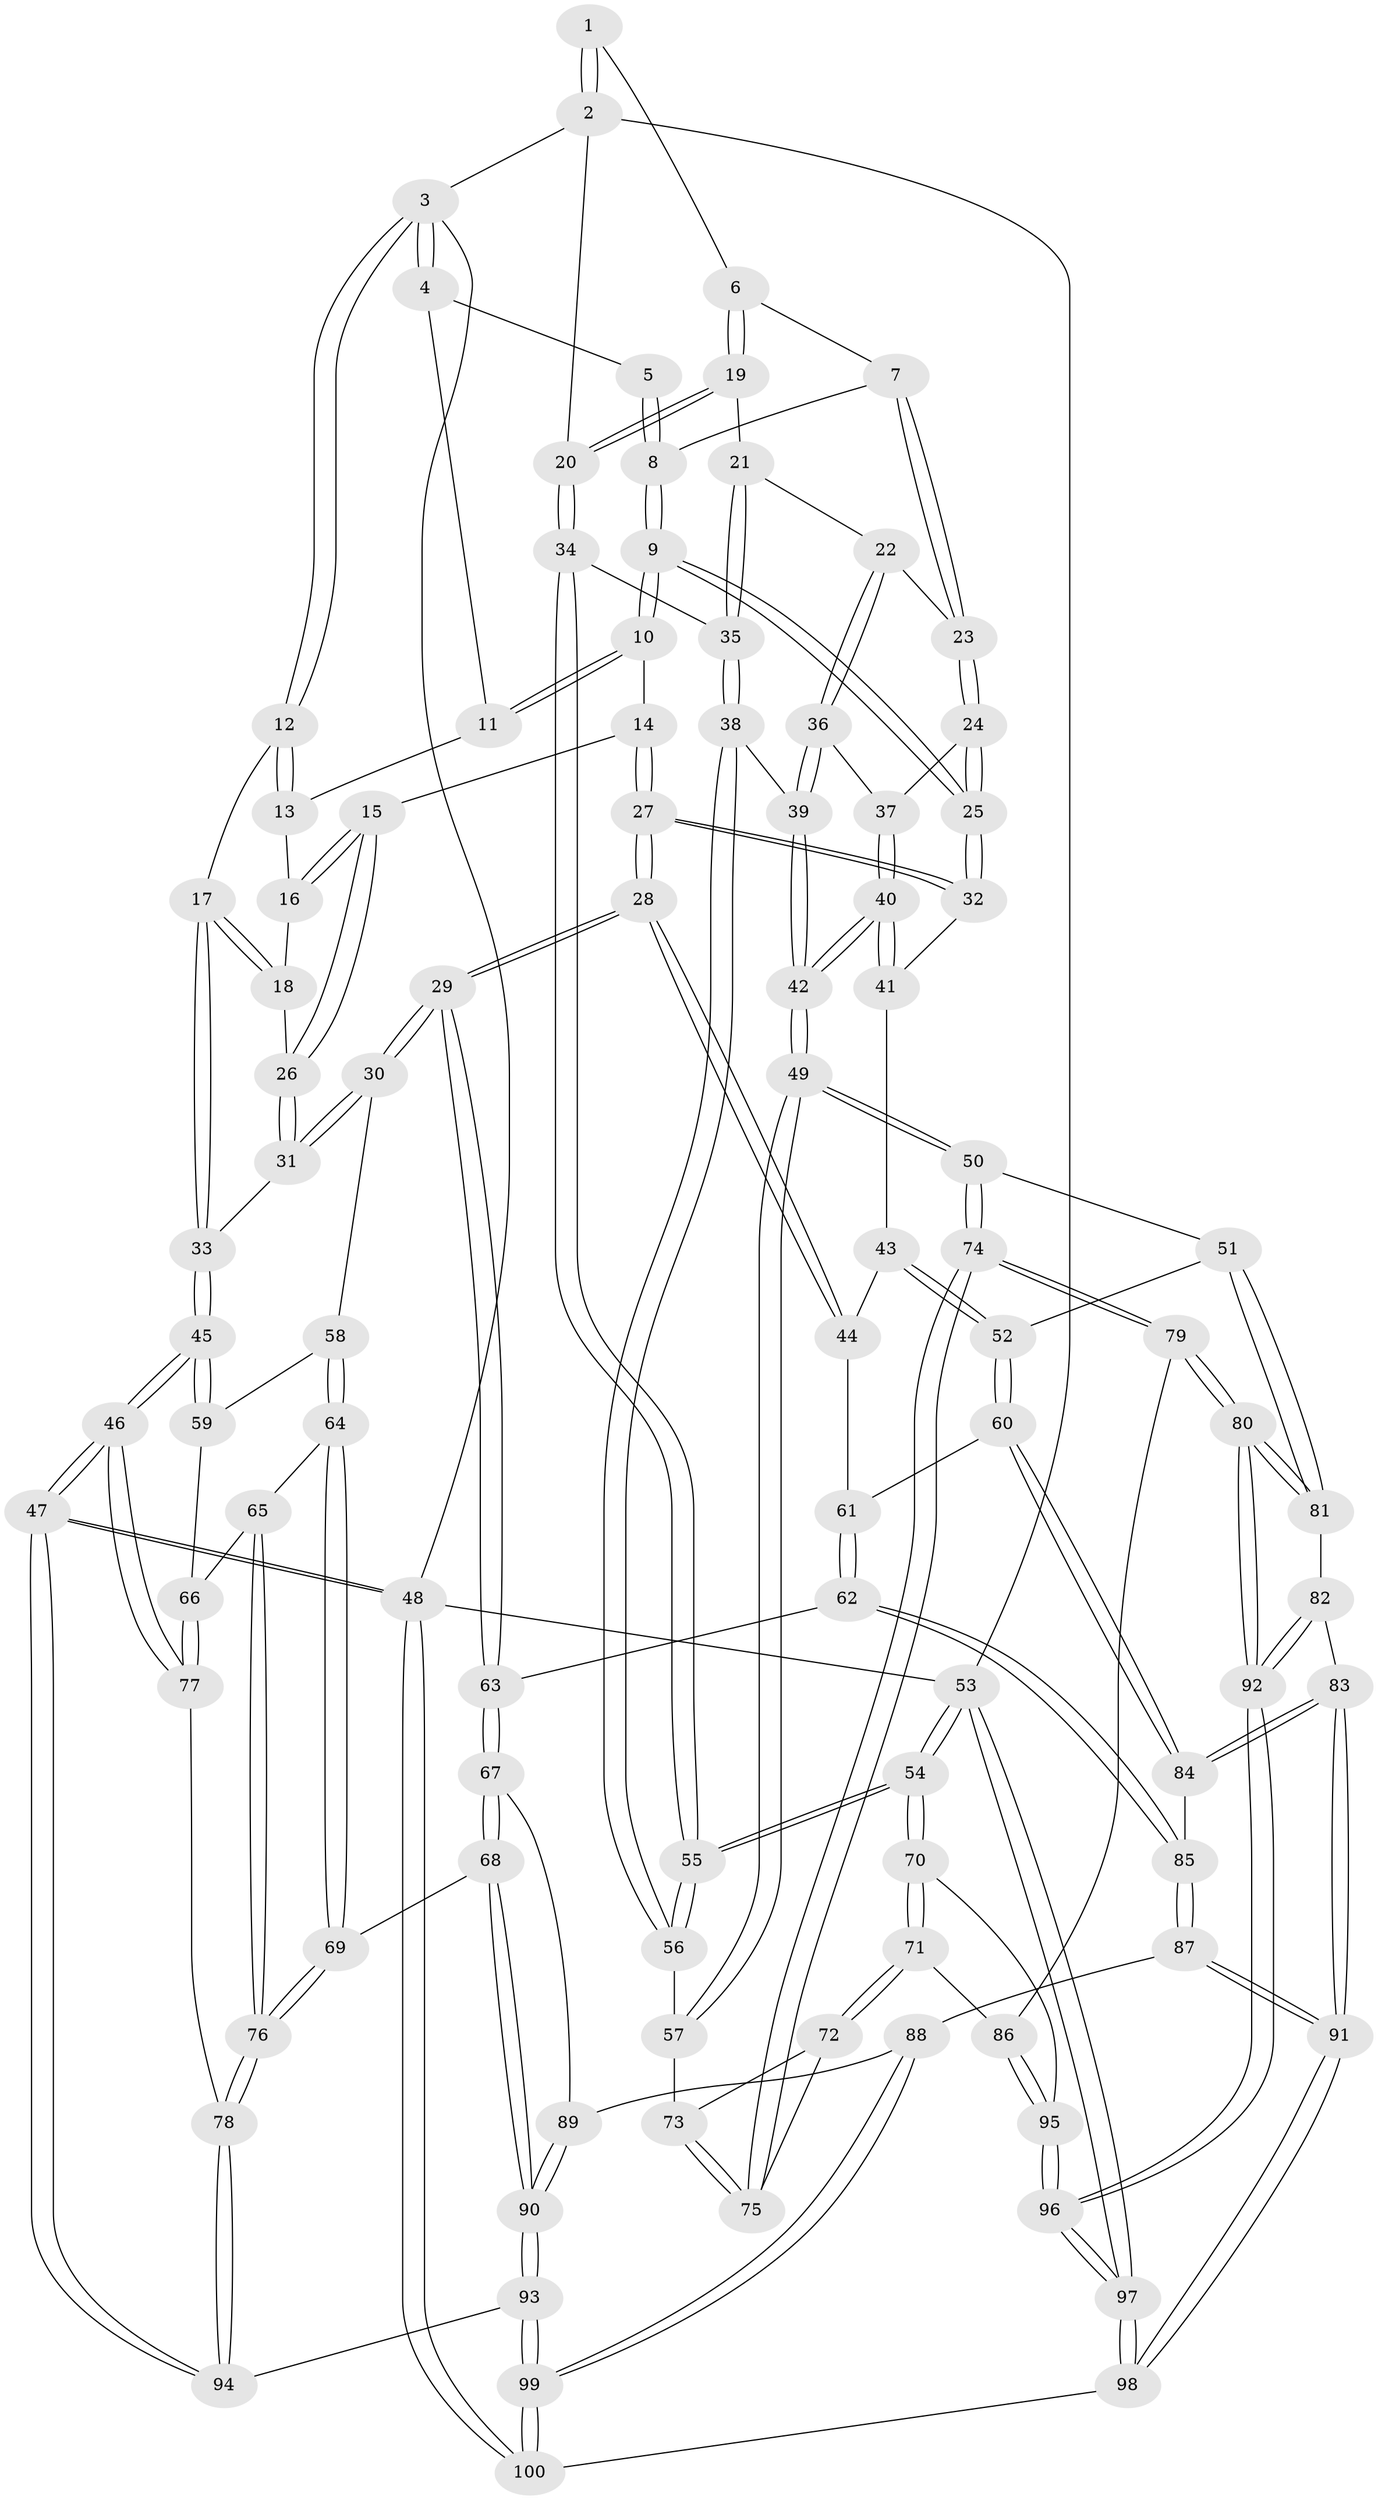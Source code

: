 // coarse degree distribution, {4: 0.5245901639344263, 3: 0.45901639344262296, 2: 0.01639344262295082}
// Generated by graph-tools (version 1.1) at 2025/38/03/04/25 23:38:36]
// undirected, 100 vertices, 247 edges
graph export_dot {
  node [color=gray90,style=filled];
  1 [pos="+0.6356587414421434+0"];
  2 [pos="+1+0"];
  3 [pos="+0+0"];
  4 [pos="+0.31159401766600364+0"];
  5 [pos="+0.5363177267700205+0"];
  6 [pos="+0.6603529105396495+0.1296571442010109"];
  7 [pos="+0.652210346773918+0.14265390770950512"];
  8 [pos="+0.5039535949040224+0.13566018631320834"];
  9 [pos="+0.42628899453569696+0.2071444428406336"];
  10 [pos="+0.39179077001650553+0.1909338424348198"];
  11 [pos="+0.286699595480904+0.015371921298346577"];
  12 [pos="+0+0"];
  13 [pos="+0.21037758408590618+0.06979870889051194"];
  14 [pos="+0.24705155608235024+0.24417815736118414"];
  15 [pos="+0.20794947839909575+0.24195356953523312"];
  16 [pos="+0.16809604394911054+0.13730988656059298"];
  17 [pos="+0+0.03628063047885059"];
  18 [pos="+0+0.14258629167463674"];
  19 [pos="+1+0"];
  20 [pos="+1+0"];
  21 [pos="+0.83949123228778+0.2593699814813278"];
  22 [pos="+0.7554720547805216+0.2866532223660635"];
  23 [pos="+0.6752222661265274+0.2051057819833886"];
  24 [pos="+0.5031852662967109+0.31411914769151317"];
  25 [pos="+0.4603978046463883+0.308456436231777"];
  26 [pos="+0.1567498215002607+0.2858848450056143"];
  27 [pos="+0.3091973699967745+0.46732622395548135"];
  28 [pos="+0.2952297826364667+0.4894087576476231"];
  29 [pos="+0.2687712360957298+0.5058944649027326"];
  30 [pos="+0.18503485969019132+0.49914350907020444"];
  31 [pos="+0.11514898090137343+0.380114546263824"];
  32 [pos="+0.4514908766806273+0.3281592333279904"];
  33 [pos="+0+0.273545351279165"];
  34 [pos="+1+0.3284901590530254"];
  35 [pos="+0.9133896574877065+0.40414605415587784"];
  36 [pos="+0.7305475311859343+0.32925823807635196"];
  37 [pos="+0.5765914096261777+0.34639687999801616"];
  38 [pos="+0.8759097716996899+0.503254676595165"];
  39 [pos="+0.7358275110421822+0.45973000716708284"];
  40 [pos="+0.6265523115561475+0.49008271000168085"];
  41 [pos="+0.5273752286621454+0.4858297385391808"];
  42 [pos="+0.667882839782667+0.5148030141089928"];
  43 [pos="+0.5123961848285481+0.5063243514993205"];
  44 [pos="+0.44780522615082025+0.5493445547253668"];
  45 [pos="+0+0.5493901947122934"];
  46 [pos="+0+0.7539527862904495"];
  47 [pos="+0+1"];
  48 [pos="+0+1"];
  49 [pos="+0.660441286935643+0.5954507474537947"];
  50 [pos="+0.6471506334920749+0.6397510755031774"];
  51 [pos="+0.6342476302047412+0.6471975729687203"];
  52 [pos="+0.5943243044401936+0.6581519497975765"];
  53 [pos="+1+1"];
  54 [pos="+1+0.9259192125881649"];
  55 [pos="+1+0.6237013929498861"];
  56 [pos="+0.9031603711579135+0.5560803027125607"];
  57 [pos="+0.8852594550996216+0.5799592487452281"];
  58 [pos="+0.1595695991209785+0.5224287740054907"];
  59 [pos="+0.11703538011320129+0.5399310170017835"];
  60 [pos="+0.5917252879175383+0.6593569991347402"];
  61 [pos="+0.4675814479704727+0.5938313120619775"];
  62 [pos="+0.38420306327478376+0.7187478318141481"];
  63 [pos="+0.31949645148720573+0.680081697808989"];
  64 [pos="+0.15459515821573178+0.6477915085691948"];
  65 [pos="+0.09089688188657029+0.6893211731233867"];
  66 [pos="+0.04463787909769333+0.6736152533621953"];
  67 [pos="+0.22814697533319203+0.7529580877911529"];
  68 [pos="+0.18674536305468598+0.7651392266740193"];
  69 [pos="+0.17741085964357664+0.7638755149585368"];
  70 [pos="+1+0.8642984144189312"];
  71 [pos="+0.9827647087607725+0.8127785437299105"];
  72 [pos="+0.9172705959096472+0.7322263623566245"];
  73 [pos="+0.8675022093554263+0.6178457791551887"];
  74 [pos="+0.7686139581350484+0.7115274588696956"];
  75 [pos="+0.7775657677889795+0.7050674558106996"];
  76 [pos="+0.15374806492191656+0.7731758052326769"];
  77 [pos="+0+0.7324700031374604"];
  78 [pos="+0.12166203176040429+0.7941575583850815"];
  79 [pos="+0.7770724068080443+0.7624392068924823"];
  80 [pos="+0.6937439819412606+0.8215797391000457"];
  81 [pos="+0.6496597298022823+0.7585119591978557"];
  82 [pos="+0.612537542616822+0.8141424919618908"];
  83 [pos="+0.5423886575095794+0.79047834917694"];
  84 [pos="+0.5251294991821075+0.7401573632857209"];
  85 [pos="+0.4016830673124581+0.7404682202433341"];
  86 [pos="+0.7947406434781144+0.7819280098690202"];
  87 [pos="+0.38415428718032213+0.8265262484707394"];
  88 [pos="+0.34281470853302315+0.8536343698908757"];
  89 [pos="+0.2693772968950747+0.800867443836952"];
  90 [pos="+0.24624647937499375+0.9186970966124945"];
  91 [pos="+0.511770429193074+0.953093339026905"];
  92 [pos="+0.6682878166244898+0.8657795529624731"];
  93 [pos="+0.24693549727375871+0.921139481954114"];
  94 [pos="+0.09998159501863461+0.8915858722107503"];
  95 [pos="+0.7956489176835412+0.8872989095623394"];
  96 [pos="+0.6676896472626098+1"];
  97 [pos="+0.6427083356075987+1"];
  98 [pos="+0.5829943865367266+1"];
  99 [pos="+0.2763507648107857+0.9483617321653579"];
  100 [pos="+0.3210195739577514+1"];
  1 -- 2;
  1 -- 2;
  1 -- 6;
  2 -- 3;
  2 -- 20;
  2 -- 53;
  3 -- 4;
  3 -- 4;
  3 -- 12;
  3 -- 12;
  3 -- 48;
  4 -- 5;
  4 -- 11;
  5 -- 8;
  5 -- 8;
  6 -- 7;
  6 -- 19;
  6 -- 19;
  7 -- 8;
  7 -- 23;
  7 -- 23;
  8 -- 9;
  8 -- 9;
  9 -- 10;
  9 -- 10;
  9 -- 25;
  9 -- 25;
  10 -- 11;
  10 -- 11;
  10 -- 14;
  11 -- 13;
  12 -- 13;
  12 -- 13;
  12 -- 17;
  13 -- 16;
  14 -- 15;
  14 -- 27;
  14 -- 27;
  15 -- 16;
  15 -- 16;
  15 -- 26;
  15 -- 26;
  16 -- 18;
  17 -- 18;
  17 -- 18;
  17 -- 33;
  17 -- 33;
  18 -- 26;
  19 -- 20;
  19 -- 20;
  19 -- 21;
  20 -- 34;
  20 -- 34;
  21 -- 22;
  21 -- 35;
  21 -- 35;
  22 -- 23;
  22 -- 36;
  22 -- 36;
  23 -- 24;
  23 -- 24;
  24 -- 25;
  24 -- 25;
  24 -- 37;
  25 -- 32;
  25 -- 32;
  26 -- 31;
  26 -- 31;
  27 -- 28;
  27 -- 28;
  27 -- 32;
  27 -- 32;
  28 -- 29;
  28 -- 29;
  28 -- 44;
  28 -- 44;
  29 -- 30;
  29 -- 30;
  29 -- 63;
  29 -- 63;
  30 -- 31;
  30 -- 31;
  30 -- 58;
  31 -- 33;
  32 -- 41;
  33 -- 45;
  33 -- 45;
  34 -- 35;
  34 -- 55;
  34 -- 55;
  35 -- 38;
  35 -- 38;
  36 -- 37;
  36 -- 39;
  36 -- 39;
  37 -- 40;
  37 -- 40;
  38 -- 39;
  38 -- 56;
  38 -- 56;
  39 -- 42;
  39 -- 42;
  40 -- 41;
  40 -- 41;
  40 -- 42;
  40 -- 42;
  41 -- 43;
  42 -- 49;
  42 -- 49;
  43 -- 44;
  43 -- 52;
  43 -- 52;
  44 -- 61;
  45 -- 46;
  45 -- 46;
  45 -- 59;
  45 -- 59;
  46 -- 47;
  46 -- 47;
  46 -- 77;
  46 -- 77;
  47 -- 48;
  47 -- 48;
  47 -- 94;
  47 -- 94;
  48 -- 100;
  48 -- 100;
  48 -- 53;
  49 -- 50;
  49 -- 50;
  49 -- 57;
  49 -- 57;
  50 -- 51;
  50 -- 74;
  50 -- 74;
  51 -- 52;
  51 -- 81;
  51 -- 81;
  52 -- 60;
  52 -- 60;
  53 -- 54;
  53 -- 54;
  53 -- 97;
  53 -- 97;
  54 -- 55;
  54 -- 55;
  54 -- 70;
  54 -- 70;
  55 -- 56;
  55 -- 56;
  56 -- 57;
  57 -- 73;
  58 -- 59;
  58 -- 64;
  58 -- 64;
  59 -- 66;
  60 -- 61;
  60 -- 84;
  60 -- 84;
  61 -- 62;
  61 -- 62;
  62 -- 63;
  62 -- 85;
  62 -- 85;
  63 -- 67;
  63 -- 67;
  64 -- 65;
  64 -- 69;
  64 -- 69;
  65 -- 66;
  65 -- 76;
  65 -- 76;
  66 -- 77;
  66 -- 77;
  67 -- 68;
  67 -- 68;
  67 -- 89;
  68 -- 69;
  68 -- 90;
  68 -- 90;
  69 -- 76;
  69 -- 76;
  70 -- 71;
  70 -- 71;
  70 -- 95;
  71 -- 72;
  71 -- 72;
  71 -- 86;
  72 -- 73;
  72 -- 75;
  73 -- 75;
  73 -- 75;
  74 -- 75;
  74 -- 75;
  74 -- 79;
  74 -- 79;
  76 -- 78;
  76 -- 78;
  77 -- 78;
  78 -- 94;
  78 -- 94;
  79 -- 80;
  79 -- 80;
  79 -- 86;
  80 -- 81;
  80 -- 81;
  80 -- 92;
  80 -- 92;
  81 -- 82;
  82 -- 83;
  82 -- 92;
  82 -- 92;
  83 -- 84;
  83 -- 84;
  83 -- 91;
  83 -- 91;
  84 -- 85;
  85 -- 87;
  85 -- 87;
  86 -- 95;
  86 -- 95;
  87 -- 88;
  87 -- 91;
  87 -- 91;
  88 -- 89;
  88 -- 99;
  88 -- 99;
  89 -- 90;
  89 -- 90;
  90 -- 93;
  90 -- 93;
  91 -- 98;
  91 -- 98;
  92 -- 96;
  92 -- 96;
  93 -- 94;
  93 -- 99;
  93 -- 99;
  95 -- 96;
  95 -- 96;
  96 -- 97;
  96 -- 97;
  97 -- 98;
  97 -- 98;
  98 -- 100;
  99 -- 100;
  99 -- 100;
}

